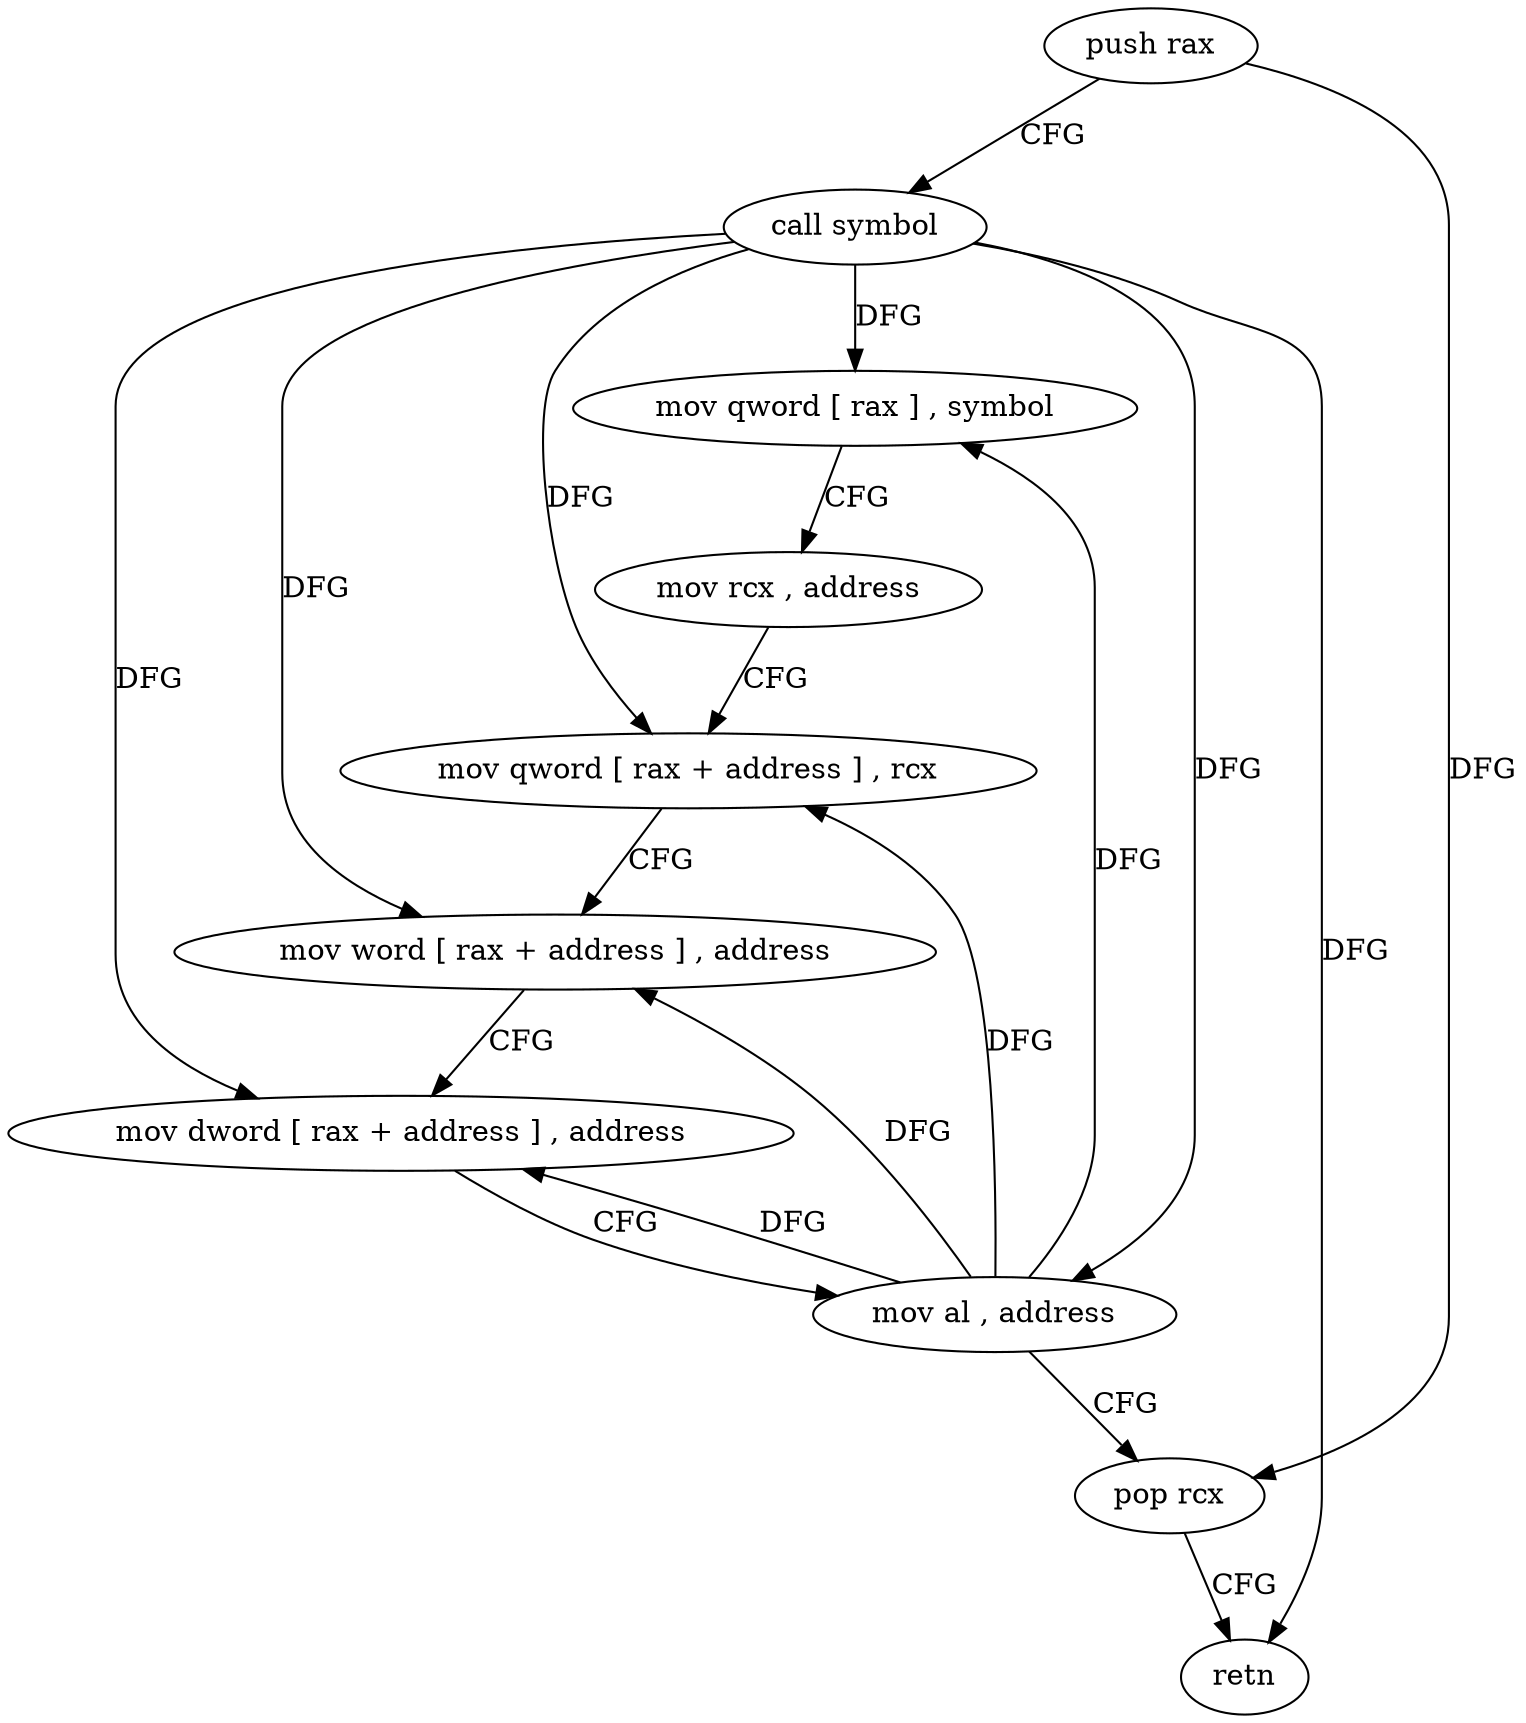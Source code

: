 digraph "func" {
"4240080" [label = "push rax" ]
"4240081" [label = "call symbol" ]
"4240086" [label = "mov qword [ rax ] , symbol" ]
"4240093" [label = "mov rcx , address" ]
"4240103" [label = "mov qword [ rax + address ] , rcx" ]
"4240107" [label = "mov word [ rax + address ] , address" ]
"4240113" [label = "mov dword [ rax + address ] , address" ]
"4240120" [label = "mov al , address" ]
"4240122" [label = "pop rcx" ]
"4240123" [label = "retn" ]
"4240080" -> "4240081" [ label = "CFG" ]
"4240080" -> "4240122" [ label = "DFG" ]
"4240081" -> "4240086" [ label = "DFG" ]
"4240081" -> "4240103" [ label = "DFG" ]
"4240081" -> "4240107" [ label = "DFG" ]
"4240081" -> "4240113" [ label = "DFG" ]
"4240081" -> "4240120" [ label = "DFG" ]
"4240081" -> "4240123" [ label = "DFG" ]
"4240086" -> "4240093" [ label = "CFG" ]
"4240093" -> "4240103" [ label = "CFG" ]
"4240103" -> "4240107" [ label = "CFG" ]
"4240107" -> "4240113" [ label = "CFG" ]
"4240113" -> "4240120" [ label = "CFG" ]
"4240120" -> "4240122" [ label = "CFG" ]
"4240120" -> "4240086" [ label = "DFG" ]
"4240120" -> "4240103" [ label = "DFG" ]
"4240120" -> "4240107" [ label = "DFG" ]
"4240120" -> "4240113" [ label = "DFG" ]
"4240122" -> "4240123" [ label = "CFG" ]
}
